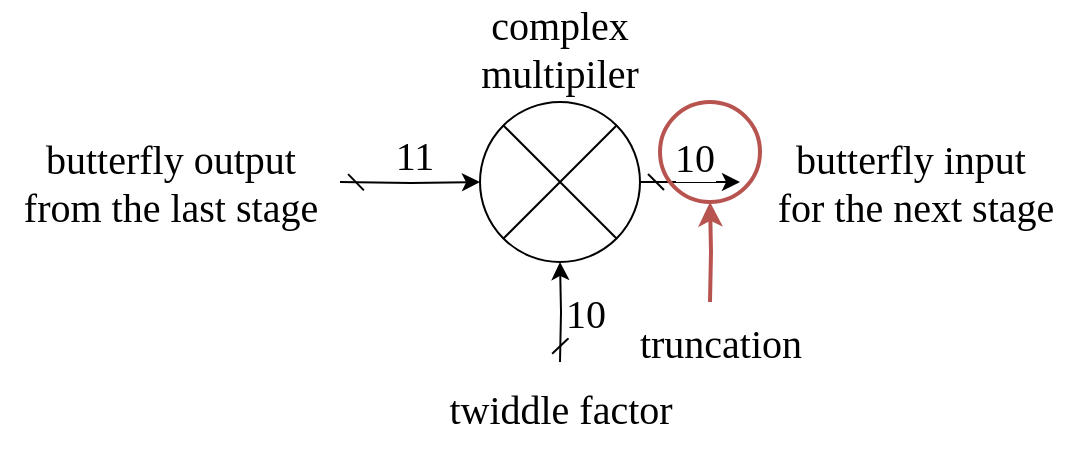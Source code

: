 <mxfile version="22.1.17" type="github">
  <diagram name="第 1 页" id="QymJO4du4DGWbVX0c9sF">
    <mxGraphModel dx="1434" dy="746" grid="1" gridSize="10" guides="1" tooltips="1" connect="1" arrows="1" fold="1" page="1" pageScale="1" pageWidth="827" pageHeight="1169" math="0" shadow="0">
      <root>
        <mxCell id="0" />
        <mxCell id="1" parent="0" />
        <mxCell id="pTQjmUqPjQqW_ZppAOSJ-2" style="edgeStyle=orthogonalEdgeStyle;rounded=0;orthogonalLoop=1;jettySize=auto;html=1;startArrow=dash;startFill=0;" edge="1" parent="1" target="pTQjmUqPjQqW_ZppAOSJ-1">
          <mxGeometry relative="1" as="geometry">
            <mxPoint x="280" y="310" as="sourcePoint" />
          </mxGeometry>
        </mxCell>
        <mxCell id="pTQjmUqPjQqW_ZppAOSJ-5" value="&lt;font style=&quot;font-size: 20px;&quot; face=&quot;Times New Roman&quot;&gt;11&lt;/font&gt;" style="edgeLabel;html=1;align=center;verticalAlign=bottom;resizable=0;points=[];labelPosition=center;verticalLabelPosition=top;" vertex="1" connectable="0" parent="pTQjmUqPjQqW_ZppAOSJ-2">
          <mxGeometry x="0.064" relative="1" as="geometry">
            <mxPoint as="offset" />
          </mxGeometry>
        </mxCell>
        <mxCell id="pTQjmUqPjQqW_ZppAOSJ-3" style="edgeStyle=orthogonalEdgeStyle;rounded=0;orthogonalLoop=1;jettySize=auto;html=1;exitX=0.5;exitY=1;exitDx=0;exitDy=0;entryX=0.5;entryY=1;entryDx=0;entryDy=0;startArrow=dash;startFill=0;" edge="1" parent="1" target="pTQjmUqPjQqW_ZppAOSJ-1">
          <mxGeometry relative="1" as="geometry">
            <mxPoint x="390" y="400" as="sourcePoint" />
          </mxGeometry>
        </mxCell>
        <mxCell id="pTQjmUqPjQqW_ZppAOSJ-6" value="&lt;font style=&quot;font-size: 20px;&quot; face=&quot;Times New Roman&quot;&gt;10&lt;/font&gt;" style="edgeLabel;html=1;align=left;verticalAlign=middle;resizable=0;points=[];labelPosition=right;verticalLabelPosition=middle;" vertex="1" connectable="0" parent="pTQjmUqPjQqW_ZppAOSJ-3">
          <mxGeometry x="-0.01" relative="1" as="geometry">
            <mxPoint as="offset" />
          </mxGeometry>
        </mxCell>
        <mxCell id="pTQjmUqPjQqW_ZppAOSJ-4" style="edgeStyle=orthogonalEdgeStyle;rounded=0;orthogonalLoop=1;jettySize=auto;html=1;startArrow=dash;startFill=0;" edge="1" parent="1" source="pTQjmUqPjQqW_ZppAOSJ-1">
          <mxGeometry relative="1" as="geometry">
            <mxPoint x="480" y="310" as="targetPoint" />
          </mxGeometry>
        </mxCell>
        <mxCell id="pTQjmUqPjQqW_ZppAOSJ-8" value="&lt;font style=&quot;font-size: 20px;&quot; face=&quot;Times New Roman&quot;&gt;10&lt;/font&gt;" style="edgeLabel;html=1;align=center;verticalAlign=bottom;resizable=0;points=[];labelPosition=center;verticalLabelPosition=top;" vertex="1" connectable="0" parent="pTQjmUqPjQqW_ZppAOSJ-4">
          <mxGeometry x="0.089" y="-1" relative="1" as="geometry">
            <mxPoint as="offset" />
          </mxGeometry>
        </mxCell>
        <mxCell id="pTQjmUqPjQqW_ZppAOSJ-1" value="&lt;font style=&quot;font-size: 20px;&quot; face=&quot;Times New Roman&quot;&gt;complex multipiler&lt;/font&gt;" style="shape=sumEllipse;perimeter=ellipsePerimeter;whiteSpace=wrap;html=1;backgroundOutline=1;labelPosition=center;verticalLabelPosition=top;align=center;verticalAlign=bottom;" vertex="1" parent="1">
          <mxGeometry x="350" y="270" width="80" height="80" as="geometry" />
        </mxCell>
        <mxCell id="pTQjmUqPjQqW_ZppAOSJ-10" style="edgeStyle=orthogonalEdgeStyle;rounded=0;orthogonalLoop=1;jettySize=auto;html=1;entryX=0.5;entryY=1;entryDx=0;entryDy=0;strokeWidth=2;fillColor=#f8cecc;strokeColor=#b85450;" edge="1" parent="1" target="pTQjmUqPjQqW_ZppAOSJ-9">
          <mxGeometry relative="1" as="geometry">
            <mxPoint x="465" y="370" as="sourcePoint" />
          </mxGeometry>
        </mxCell>
        <mxCell id="pTQjmUqPjQqW_ZppAOSJ-9" value="" style="ellipse;whiteSpace=wrap;html=1;aspect=fixed;fillColor=none;strokeColor=#b85450;gradientColor=default;strokeWidth=2;" vertex="1" parent="1">
          <mxGeometry x="440" y="270" width="50" height="50" as="geometry" />
        </mxCell>
        <mxCell id="pTQjmUqPjQqW_ZppAOSJ-11" value="&lt;font style=&quot;font-size: 20px;&quot; face=&quot;Times New Roman&quot;&gt;truncation&lt;/font&gt;" style="text;html=1;align=center;verticalAlign=middle;resizable=0;points=[];autosize=1;strokeColor=none;fillColor=none;" vertex="1" parent="1">
          <mxGeometry x="420" y="370" width="100" height="40" as="geometry" />
        </mxCell>
        <mxCell id="pTQjmUqPjQqW_ZppAOSJ-12" value="&lt;font style=&quot;font-size: 20px;&quot; face=&quot;Times New Roman&quot;&gt;butterfly output &lt;br&gt;from the last stage&lt;/font&gt;" style="text;html=1;align=center;verticalAlign=middle;resizable=0;points=[];autosize=1;strokeColor=none;fillColor=none;" vertex="1" parent="1">
          <mxGeometry x="110" y="280" width="170" height="60" as="geometry" />
        </mxCell>
        <mxCell id="pTQjmUqPjQqW_ZppAOSJ-13" value="&lt;font style=&quot;font-size: 20px;&quot; face=&quot;Times New Roman&quot;&gt;butterfly input &lt;br&gt;&amp;nbsp;for the next stage&lt;/font&gt;" style="text;html=1;align=center;verticalAlign=middle;resizable=0;points=[];autosize=1;strokeColor=none;fillColor=none;" vertex="1" parent="1">
          <mxGeometry x="480" y="280" width="170" height="60" as="geometry" />
        </mxCell>
        <mxCell id="pTQjmUqPjQqW_ZppAOSJ-14" value="&lt;font style=&quot;font-size: 20px;&quot; face=&quot;Times New Roman&quot;&gt;twiddle factor&lt;/font&gt;" style="text;html=1;align=center;verticalAlign=middle;resizable=0;points=[];autosize=1;strokeColor=none;fillColor=none;" vertex="1" parent="1">
          <mxGeometry x="320" y="403" width="140" height="40" as="geometry" />
        </mxCell>
      </root>
    </mxGraphModel>
  </diagram>
</mxfile>
